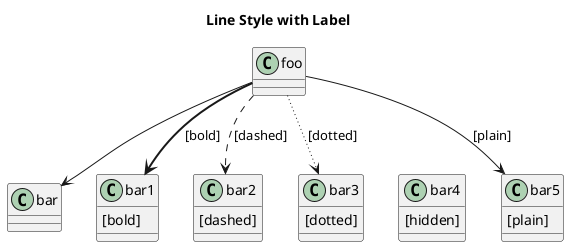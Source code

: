 @startuml

title Line Style with Label

' definitions
class foo
class bar
class bar1 
class bar2
class bar3
class bar4
class bar5

' add class members
bar1 : [bold]
bar2 : [dashed]
bar3 : [dotted]
bar4 : [hidden]
bar5 : [plain]

' relationships
foo --> bar : ""
' question: how to keep it empty?
foo -[bold]-> bar1 : [bold]
foo -[dashed]-> bar2 : [dashed]
foo -[dotted]-> bar3 : [dotted]
foo -[hidden]-> bar4 : [hidden]
foo -[plain]-> bar5 : [plain]

@enduml